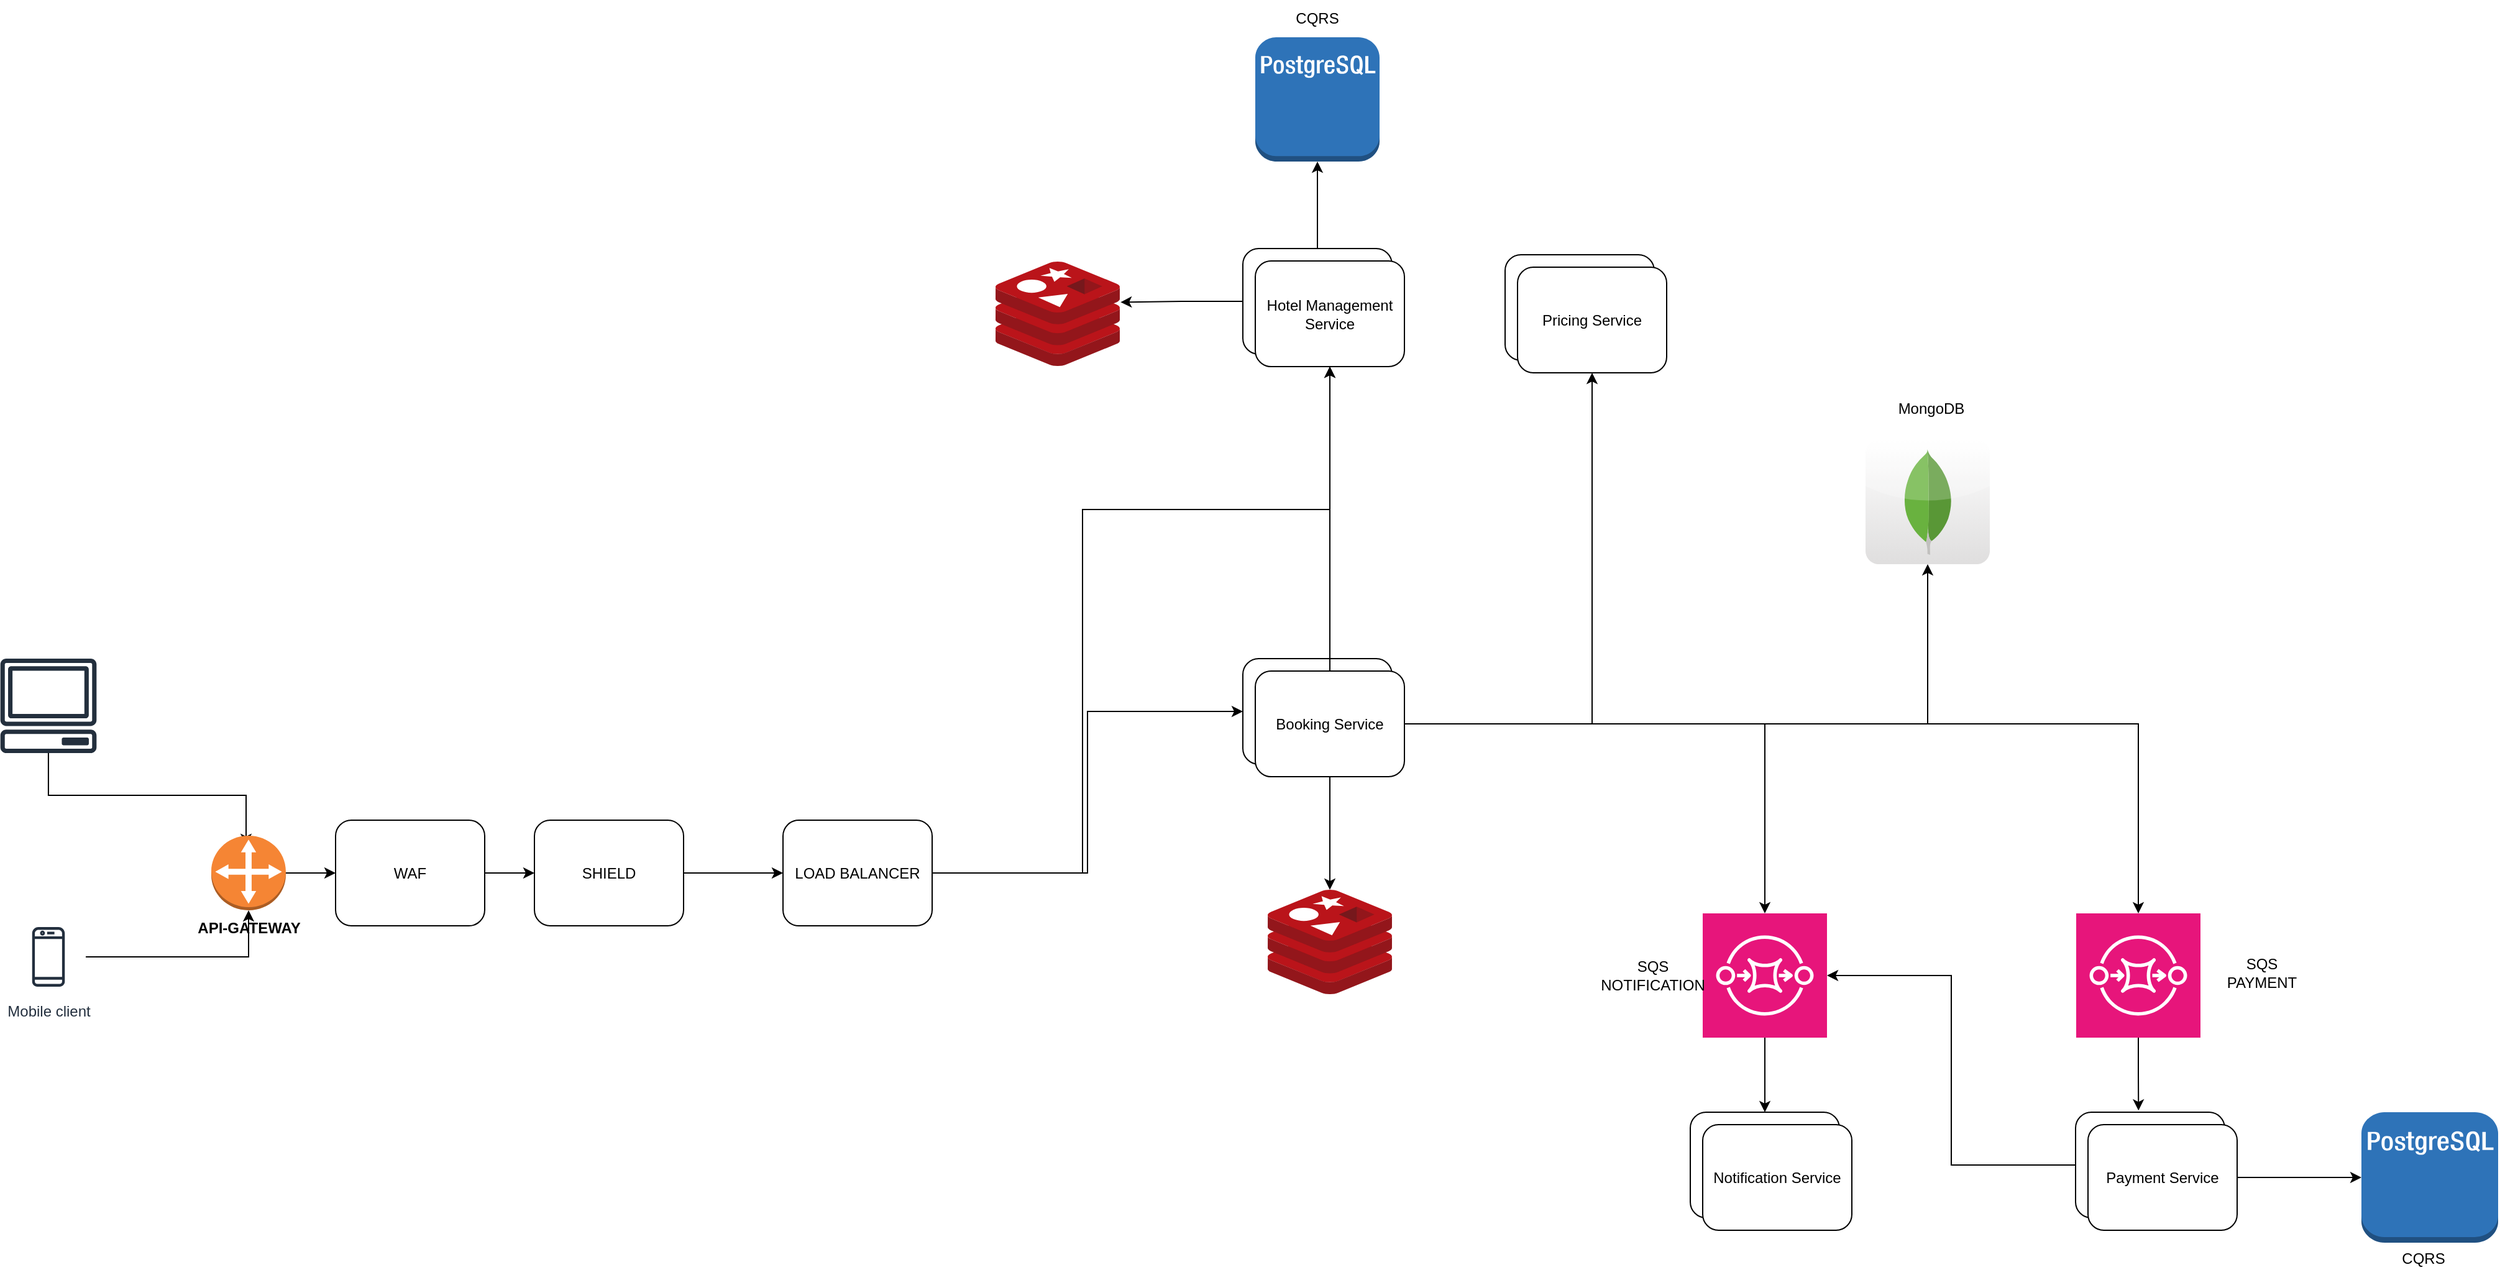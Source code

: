 <mxfile version="24.7.7">
  <diagram name="Página-1" id="sfQtDISVabF0C1hEQVa6">
    <mxGraphModel dx="3549" dy="1259" grid="1" gridSize="10" guides="1" tooltips="1" connect="1" arrows="1" fold="1" page="1" pageScale="1" pageWidth="827" pageHeight="1169" math="0" shadow="0">
      <root>
        <mxCell id="0" />
        <mxCell id="1" parent="0" />
        <mxCell id="cbFcBYBCHnDvt9UfMEi9-3" style="edgeStyle=orthogonalEdgeStyle;rounded=0;orthogonalLoop=1;jettySize=auto;html=1;entryX=0.5;entryY=1;entryDx=0;entryDy=0;entryPerimeter=0;" parent="1" source="cbFcBYBCHnDvt9UfMEi9-4" target="a3bEXU-4l67W21MDYvIS-1" edge="1">
          <mxGeometry relative="1" as="geometry">
            <mxPoint x="-424" y="710" as="targetPoint" />
          </mxGeometry>
        </mxCell>
        <mxCell id="cbFcBYBCHnDvt9UfMEi9-4" value="Mobile client" style="sketch=0;outlineConnect=0;fontColor=#232F3E;gradientColor=none;strokeColor=#232F3E;fillColor=#ffffff;dashed=0;verticalLabelPosition=bottom;verticalAlign=top;align=center;html=1;fontSize=12;fontStyle=0;aspect=fixed;shape=mxgraph.aws4.resourceIcon;resIcon=mxgraph.aws4.mobile_client;" parent="1" vertex="1">
          <mxGeometry x="-583" y="740" width="60" height="60" as="geometry" />
        </mxCell>
        <mxCell id="cbFcBYBCHnDvt9UfMEi9-14" style="edgeStyle=orthogonalEdgeStyle;rounded=0;orthogonalLoop=1;jettySize=auto;html=1;" parent="1" source="cbFcBYBCHnDvt9UfMEi9-15" edge="1">
          <mxGeometry relative="1" as="geometry">
            <Array as="points">
              <mxPoint x="-553" y="640" />
              <mxPoint x="-394" y="640" />
            </Array>
            <mxPoint x="-394" y="680" as="targetPoint" />
          </mxGeometry>
        </mxCell>
        <mxCell id="cbFcBYBCHnDvt9UfMEi9-15" value="" style="sketch=0;outlineConnect=0;fontColor=#232F3E;gradientColor=none;fillColor=#232F3D;strokeColor=none;dashed=0;verticalLabelPosition=bottom;verticalAlign=top;align=center;html=1;fontSize=12;fontStyle=0;aspect=fixed;pointerEvents=1;shape=mxgraph.aws4.client;" parent="1" vertex="1">
          <mxGeometry x="-592" y="530" width="78" height="76" as="geometry" />
        </mxCell>
        <mxCell id="a3bEXU-4l67W21MDYvIS-5" style="edgeStyle=orthogonalEdgeStyle;rounded=0;orthogonalLoop=1;jettySize=auto;html=1;entryX=0;entryY=0.5;entryDx=0;entryDy=0;" edge="1" parent="1" source="a3bEXU-4l67W21MDYvIS-1" target="a3bEXU-4l67W21MDYvIS-4">
          <mxGeometry relative="1" as="geometry" />
        </mxCell>
        <mxCell id="a3bEXU-4l67W21MDYvIS-1" value="&lt;b&gt;API-GATEWAY&lt;/b&gt;" style="outlineConnect=0;dashed=0;verticalLabelPosition=bottom;verticalAlign=top;align=center;html=1;shape=mxgraph.aws3.customer_gateway;fillColor=#F58534;gradientColor=none;" vertex="1" parent="1">
          <mxGeometry x="-422" y="672.5" width="60" height="60" as="geometry" />
        </mxCell>
        <mxCell id="a3bEXU-4l67W21MDYvIS-7" value="" style="edgeStyle=orthogonalEdgeStyle;rounded=0;orthogonalLoop=1;jettySize=auto;html=1;" edge="1" parent="1" source="a3bEXU-4l67W21MDYvIS-4" target="a3bEXU-4l67W21MDYvIS-6">
          <mxGeometry relative="1" as="geometry" />
        </mxCell>
        <mxCell id="a3bEXU-4l67W21MDYvIS-4" value="WAF" style="rounded=1;whiteSpace=wrap;html=1;" vertex="1" parent="1">
          <mxGeometry x="-322" y="660" width="120" height="85" as="geometry" />
        </mxCell>
        <mxCell id="a3bEXU-4l67W21MDYvIS-69" value="" style="edgeStyle=orthogonalEdgeStyle;rounded=0;orthogonalLoop=1;jettySize=auto;html=1;" edge="1" parent="1" source="a3bEXU-4l67W21MDYvIS-6" target="a3bEXU-4l67W21MDYvIS-68">
          <mxGeometry relative="1" as="geometry" />
        </mxCell>
        <mxCell id="a3bEXU-4l67W21MDYvIS-6" value="SHIELD" style="rounded=1;whiteSpace=wrap;html=1;" vertex="1" parent="1">
          <mxGeometry x="-162" y="660" width="120" height="85" as="geometry" />
        </mxCell>
        <mxCell id="a3bEXU-4l67W21MDYvIS-74" style="edgeStyle=orthogonalEdgeStyle;rounded=0;orthogonalLoop=1;jettySize=auto;html=1;" edge="1" parent="1" source="a3bEXU-4l67W21MDYvIS-8" target="a3bEXU-4l67W21MDYvIS-52">
          <mxGeometry relative="1" as="geometry" />
        </mxCell>
        <mxCell id="a3bEXU-4l67W21MDYvIS-8" value="Hotel Management Service" style="rounded=1;whiteSpace=wrap;html=1;" vertex="1" parent="1">
          <mxGeometry x="408" y="200" width="120" height="85" as="geometry" />
        </mxCell>
        <mxCell id="a3bEXU-4l67W21MDYvIS-10" value="Hotel Management Service" style="rounded=1;whiteSpace=wrap;html=1;" vertex="1" parent="1">
          <mxGeometry x="418" y="210" width="120" height="85" as="geometry" />
        </mxCell>
        <mxCell id="a3bEXU-4l67W21MDYvIS-13" value="Booking Service" style="rounded=1;whiteSpace=wrap;html=1;" vertex="1" parent="1">
          <mxGeometry x="408" y="530" width="120" height="85" as="geometry" />
        </mxCell>
        <mxCell id="a3bEXU-4l67W21MDYvIS-55" style="edgeStyle=orthogonalEdgeStyle;rounded=0;orthogonalLoop=1;jettySize=auto;html=1;entryX=0.5;entryY=0;entryDx=0;entryDy=0;entryPerimeter=0;" edge="1" parent="1" source="a3bEXU-4l67W21MDYvIS-15" target="a3bEXU-4l67W21MDYvIS-31">
          <mxGeometry relative="1" as="geometry">
            <mxPoint x="980.529" y="735.0" as="targetPoint" />
          </mxGeometry>
        </mxCell>
        <mxCell id="a3bEXU-4l67W21MDYvIS-67" style="edgeStyle=orthogonalEdgeStyle;rounded=0;orthogonalLoop=1;jettySize=auto;html=1;" edge="1" parent="1" source="a3bEXU-4l67W21MDYvIS-15" target="a3bEXU-4l67W21MDYvIS-61">
          <mxGeometry relative="1" as="geometry" />
        </mxCell>
        <mxCell id="a3bEXU-4l67W21MDYvIS-76" style="edgeStyle=orthogonalEdgeStyle;rounded=0;orthogonalLoop=1;jettySize=auto;html=1;entryX=0.5;entryY=1;entryDx=0;entryDy=0;" edge="1" parent="1" source="a3bEXU-4l67W21MDYvIS-15" target="a3bEXU-4l67W21MDYvIS-10">
          <mxGeometry relative="1" as="geometry" />
        </mxCell>
        <mxCell id="a3bEXU-4l67W21MDYvIS-78" style="edgeStyle=orthogonalEdgeStyle;rounded=0;orthogonalLoop=1;jettySize=auto;html=1;entryX=0.5;entryY=1;entryDx=0;entryDy=0;" edge="1" parent="1" source="a3bEXU-4l67W21MDYvIS-15" target="a3bEXU-4l67W21MDYvIS-18">
          <mxGeometry relative="1" as="geometry" />
        </mxCell>
        <mxCell id="a3bEXU-4l67W21MDYvIS-81" style="edgeStyle=orthogonalEdgeStyle;rounded=0;orthogonalLoop=1;jettySize=auto;html=1;" edge="1" parent="1" source="a3bEXU-4l67W21MDYvIS-15" target="a3bEXU-4l67W21MDYvIS-79">
          <mxGeometry relative="1" as="geometry" />
        </mxCell>
        <mxCell id="a3bEXU-4l67W21MDYvIS-15" value="Booking Service" style="rounded=1;whiteSpace=wrap;html=1;" vertex="1" parent="1">
          <mxGeometry x="418" y="540" width="120" height="85" as="geometry" />
        </mxCell>
        <mxCell id="a3bEXU-4l67W21MDYvIS-16" value="Pricing Service" style="rounded=1;whiteSpace=wrap;html=1;" vertex="1" parent="1">
          <mxGeometry x="619" y="205" width="120" height="85" as="geometry" />
        </mxCell>
        <mxCell id="a3bEXU-4l67W21MDYvIS-18" value="Pricing Service" style="rounded=1;whiteSpace=wrap;html=1;" vertex="1" parent="1">
          <mxGeometry x="629" y="215" width="120" height="85" as="geometry" />
        </mxCell>
        <mxCell id="a3bEXU-4l67W21MDYvIS-25" value="" style="image;sketch=0;aspect=fixed;html=1;points=[];align=center;fontSize=12;image=img/lib/mscae/Cache_Redis_Product.svg;" vertex="1" parent="1">
          <mxGeometry x="209" y="210.5" width="100" height="84" as="geometry" />
        </mxCell>
        <mxCell id="a3bEXU-4l67W21MDYvIS-39" style="edgeStyle=orthogonalEdgeStyle;rounded=0;orthogonalLoop=1;jettySize=auto;html=1;entryX=0.5;entryY=0;entryDx=0;entryDy=0;" edge="1" parent="1" source="a3bEXU-4l67W21MDYvIS-31" target="a3bEXU-4l67W21MDYvIS-36">
          <mxGeometry relative="1" as="geometry" />
        </mxCell>
        <mxCell id="a3bEXU-4l67W21MDYvIS-31" value="" style="sketch=0;points=[[0,0,0],[0.25,0,0],[0.5,0,0],[0.75,0,0],[1,0,0],[0,1,0],[0.25,1,0],[0.5,1,0],[0.75,1,0],[1,1,0],[0,0.25,0],[0,0.5,0],[0,0.75,0],[1,0.25,0],[1,0.5,0],[1,0.75,0]];outlineConnect=0;fontColor=#232F3E;fillColor=#E7157B;strokeColor=#ffffff;dashed=0;verticalLabelPosition=bottom;verticalAlign=top;align=center;html=1;fontSize=12;fontStyle=0;aspect=fixed;shape=mxgraph.aws4.resourceIcon;resIcon=mxgraph.aws4.sqs;" vertex="1" parent="1">
          <mxGeometry x="778" y="735" width="100" height="100" as="geometry" />
        </mxCell>
        <mxCell id="a3bEXU-4l67W21MDYvIS-32" value="" style="sketch=0;points=[[0,0,0],[0.25,0,0],[0.5,0,0],[0.75,0,0],[1,0,0],[0,1,0],[0.25,1,0],[0.5,1,0],[0.75,1,0],[1,1,0],[0,0.25,0],[0,0.5,0],[0,0.75,0],[1,0.25,0],[1,0.5,0],[1,0.75,0]];outlineConnect=0;fontColor=#232F3E;fillColor=#E7157B;strokeColor=#ffffff;dashed=0;verticalLabelPosition=bottom;verticalAlign=top;align=center;html=1;fontSize=12;fontStyle=0;aspect=fixed;shape=mxgraph.aws4.resourceIcon;resIcon=mxgraph.aws4.sqs;" vertex="1" parent="1">
          <mxGeometry x="1078.5" y="735" width="100" height="100" as="geometry" />
        </mxCell>
        <mxCell id="a3bEXU-4l67W21MDYvIS-36" value="Notification Service" style="rounded=1;whiteSpace=wrap;html=1;" vertex="1" parent="1">
          <mxGeometry x="768" y="895" width="120" height="85" as="geometry" />
        </mxCell>
        <mxCell id="a3bEXU-4l67W21MDYvIS-37" value="Payment Service" style="rounded=1;whiteSpace=wrap;html=1;" vertex="1" parent="1">
          <mxGeometry x="1078" y="895" width="120" height="85" as="geometry" />
        </mxCell>
        <mxCell id="a3bEXU-4l67W21MDYvIS-38" style="edgeStyle=orthogonalEdgeStyle;rounded=0;orthogonalLoop=1;jettySize=auto;html=1;entryX=0.422;entryY=-0.016;entryDx=0;entryDy=0;entryPerimeter=0;" edge="1" parent="1" source="a3bEXU-4l67W21MDYvIS-32" target="a3bEXU-4l67W21MDYvIS-37">
          <mxGeometry relative="1" as="geometry" />
        </mxCell>
        <mxCell id="a3bEXU-4l67W21MDYvIS-40" value="Notification Service" style="rounded=1;whiteSpace=wrap;html=1;" vertex="1" parent="1">
          <mxGeometry x="778" y="905" width="120" height="85" as="geometry" />
        </mxCell>
        <mxCell id="a3bEXU-4l67W21MDYvIS-59" style="edgeStyle=orthogonalEdgeStyle;rounded=0;orthogonalLoop=1;jettySize=auto;html=1;" edge="1" parent="1" source="a3bEXU-4l67W21MDYvIS-41" target="a3bEXU-4l67W21MDYvIS-57">
          <mxGeometry relative="1" as="geometry" />
        </mxCell>
        <mxCell id="a3bEXU-4l67W21MDYvIS-41" value="Payment Service" style="rounded=1;whiteSpace=wrap;html=1;" vertex="1" parent="1">
          <mxGeometry x="1088" y="905" width="120" height="85" as="geometry" />
        </mxCell>
        <mxCell id="a3bEXU-4l67W21MDYvIS-52" value="" style="outlineConnect=0;dashed=0;verticalLabelPosition=bottom;verticalAlign=top;align=center;html=1;shape=mxgraph.aws3.postgre_sql_instance;fillColor=#2E73B8;gradientColor=none;" vertex="1" parent="1">
          <mxGeometry x="418" y="30" width="100" height="100" as="geometry" />
        </mxCell>
        <mxCell id="a3bEXU-4l67W21MDYvIS-54" value="CQRS" style="text;html=1;align=center;verticalAlign=middle;whiteSpace=wrap;rounded=0;" vertex="1" parent="1">
          <mxGeometry x="438" width="60" height="30" as="geometry" />
        </mxCell>
        <mxCell id="a3bEXU-4l67W21MDYvIS-57" value="" style="outlineConnect=0;dashed=0;verticalLabelPosition=bottom;verticalAlign=top;align=center;html=1;shape=mxgraph.aws3.postgre_sql_instance;fillColor=#2E73B8;gradientColor=none;" vertex="1" parent="1">
          <mxGeometry x="1308" y="895" width="110" height="105" as="geometry" />
        </mxCell>
        <mxCell id="a3bEXU-4l67W21MDYvIS-60" value="CQRS" style="text;html=1;align=center;verticalAlign=middle;whiteSpace=wrap;rounded=0;" vertex="1" parent="1">
          <mxGeometry x="1328" y="1000" width="60" height="25" as="geometry" />
        </mxCell>
        <mxCell id="a3bEXU-4l67W21MDYvIS-61" value="" style="dashed=0;outlineConnect=0;html=1;align=center;labelPosition=center;verticalLabelPosition=bottom;verticalAlign=top;shape=mxgraph.webicons.mongodb;gradientColor=#DFDEDE" vertex="1" parent="1">
          <mxGeometry x="909" y="354" width="100" height="100" as="geometry" />
        </mxCell>
        <mxCell id="a3bEXU-4l67W21MDYvIS-63" value="MongoDB" style="text;html=1;align=center;verticalAlign=middle;whiteSpace=wrap;rounded=0;" vertex="1" parent="1">
          <mxGeometry x="931.5" y="314" width="60" height="30" as="geometry" />
        </mxCell>
        <mxCell id="a3bEXU-4l67W21MDYvIS-64" style="edgeStyle=orthogonalEdgeStyle;rounded=0;orthogonalLoop=1;jettySize=auto;html=1;entryX=1;entryY=0.5;entryDx=0;entryDy=0;entryPerimeter=0;" edge="1" parent="1" source="a3bEXU-4l67W21MDYvIS-37" target="a3bEXU-4l67W21MDYvIS-31">
          <mxGeometry relative="1" as="geometry" />
        </mxCell>
        <mxCell id="a3bEXU-4l67W21MDYvIS-65" style="edgeStyle=orthogonalEdgeStyle;rounded=0;orthogonalLoop=1;jettySize=auto;html=1;entryX=0.5;entryY=0;entryDx=0;entryDy=0;entryPerimeter=0;" edge="1" parent="1" source="a3bEXU-4l67W21MDYvIS-15" target="a3bEXU-4l67W21MDYvIS-32">
          <mxGeometry relative="1" as="geometry" />
        </mxCell>
        <mxCell id="a3bEXU-4l67W21MDYvIS-70" style="edgeStyle=orthogonalEdgeStyle;rounded=0;orthogonalLoop=1;jettySize=auto;html=1;entryX=0;entryY=0.5;entryDx=0;entryDy=0;" edge="1" parent="1" source="a3bEXU-4l67W21MDYvIS-68" target="a3bEXU-4l67W21MDYvIS-13">
          <mxGeometry relative="1" as="geometry" />
        </mxCell>
        <mxCell id="a3bEXU-4l67W21MDYvIS-82" style="edgeStyle=orthogonalEdgeStyle;rounded=0;orthogonalLoop=1;jettySize=auto;html=1;entryX=0.5;entryY=1;entryDx=0;entryDy=0;" edge="1" parent="1" source="a3bEXU-4l67W21MDYvIS-68" target="a3bEXU-4l67W21MDYvIS-10">
          <mxGeometry relative="1" as="geometry">
            <Array as="points">
              <mxPoint x="279" y="703" />
              <mxPoint x="279" y="410" />
              <mxPoint x="478" y="410" />
            </Array>
          </mxGeometry>
        </mxCell>
        <mxCell id="a3bEXU-4l67W21MDYvIS-68" value="LOAD BALANCER" style="rounded=1;whiteSpace=wrap;html=1;" vertex="1" parent="1">
          <mxGeometry x="38" y="660" width="120" height="85" as="geometry" />
        </mxCell>
        <mxCell id="a3bEXU-4l67W21MDYvIS-72" value="SQS NOTIFICATION" style="text;html=1;align=center;verticalAlign=middle;whiteSpace=wrap;rounded=0;" vertex="1" parent="1">
          <mxGeometry x="708" y="770" width="60" height="30" as="geometry" />
        </mxCell>
        <mxCell id="a3bEXU-4l67W21MDYvIS-73" value="SQS PAYMENT" style="text;html=1;align=center;verticalAlign=middle;whiteSpace=wrap;rounded=0;" vertex="1" parent="1">
          <mxGeometry x="1198" y="767.5" width="60" height="30" as="geometry" />
        </mxCell>
        <mxCell id="a3bEXU-4l67W21MDYvIS-79" value="" style="image;sketch=0;aspect=fixed;html=1;points=[];align=center;fontSize=12;image=img/lib/mscae/Cache_Redis_Product.svg;" vertex="1" parent="1">
          <mxGeometry x="428" y="716" width="100" height="84" as="geometry" />
        </mxCell>
        <mxCell id="a3bEXU-4l67W21MDYvIS-80" style="edgeStyle=orthogonalEdgeStyle;rounded=0;orthogonalLoop=1;jettySize=auto;html=1;entryX=1.006;entryY=0.389;entryDx=0;entryDy=0;entryPerimeter=0;" edge="1" parent="1" source="a3bEXU-4l67W21MDYvIS-8" target="a3bEXU-4l67W21MDYvIS-25">
          <mxGeometry relative="1" as="geometry" />
        </mxCell>
      </root>
    </mxGraphModel>
  </diagram>
</mxfile>
